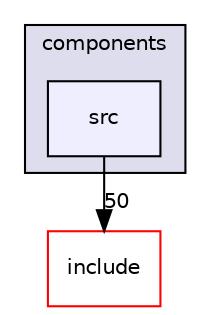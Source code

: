 digraph "/home/vicky/pgrouting/pgrouting/pgrouting/src/components/src" {
  compound=true
  node [ fontsize="10", fontname="Helvetica"];
  edge [ labelfontsize="10", labelfontname="Helvetica"];
  subgraph clusterdir_3c4c7c1a85608ccd561c026bec818e51 {
    graph [ bgcolor="#ddddee", pencolor="black", label="components" fontname="Helvetica", fontsize="10", URL="dir_3c4c7c1a85608ccd561c026bec818e51.html"]
  dir_6b140303cbcb0ee16377b384bd30388a [shape=box, label="src", style="filled", fillcolor="#eeeeff", pencolor="black", URL="dir_6b140303cbcb0ee16377b384bd30388a.html"];
  }
  dir_d44c64559bbebec7f509842c48db8b23 [shape=box label="include" fillcolor="white" style="filled" color="red" URL="dir_d44c64559bbebec7f509842c48db8b23.html"];
  dir_6b140303cbcb0ee16377b384bd30388a->dir_d44c64559bbebec7f509842c48db8b23 [headlabel="50", labeldistance=1.5 headhref="dir_000047_000000.html"];
}

